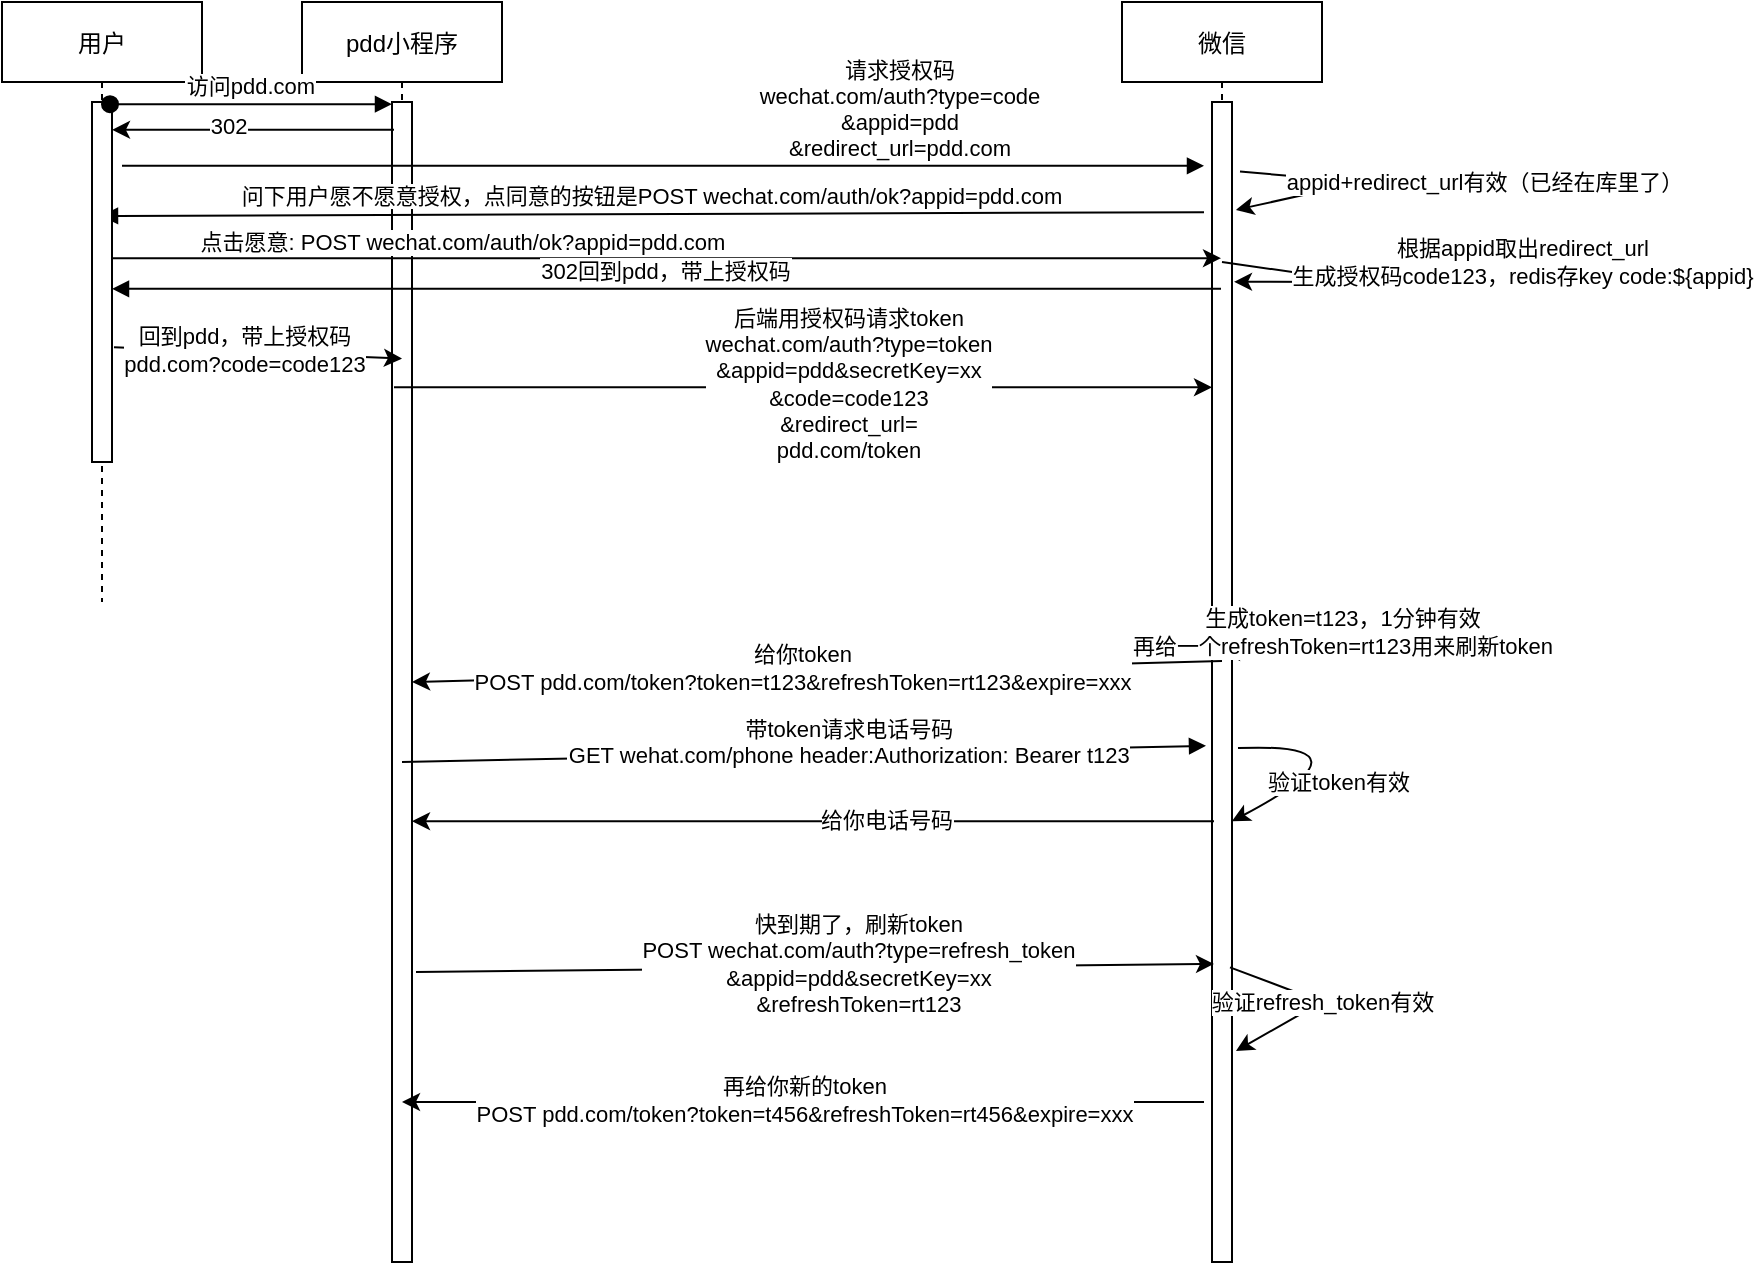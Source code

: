 <mxfile version="13.4.0" type="github">
  <diagram id="kgpKYQtTHZ0yAKxKKP6v" name="Page-1">
    <mxGraphModel dx="2276" dy="764" grid="1" gridSize="10" guides="1" tooltips="1" connect="1" arrows="1" fold="1" page="1" pageScale="1" pageWidth="850" pageHeight="1100" math="0" shadow="0">
      <root>
        <mxCell id="0" />
        <mxCell id="1" parent="0" />
        <mxCell id="3nuBFxr9cyL0pnOWT2aG-1" value="pdd小程序" style="shape=umlLifeline;perimeter=lifelinePerimeter;container=1;collapsible=0;recursiveResize=0;rounded=0;shadow=0;strokeWidth=1;" parent="1" vertex="1">
          <mxGeometry x="120" y="80" width="100" height="630" as="geometry" />
        </mxCell>
        <mxCell id="3nuBFxr9cyL0pnOWT2aG-2" value="" style="points=[];perimeter=orthogonalPerimeter;rounded=0;shadow=0;strokeWidth=1;" parent="3nuBFxr9cyL0pnOWT2aG-1" vertex="1">
          <mxGeometry x="45" y="50" width="10" height="580" as="geometry" />
        </mxCell>
        <mxCell id="3nuBFxr9cyL0pnOWT2aG-5" value="微信" style="shape=umlLifeline;perimeter=lifelinePerimeter;container=1;collapsible=0;recursiveResize=0;rounded=0;shadow=0;strokeWidth=1;" parent="1" vertex="1">
          <mxGeometry x="530" y="80" width="100" height="630" as="geometry" />
        </mxCell>
        <mxCell id="3nuBFxr9cyL0pnOWT2aG-6" value="" style="points=[];perimeter=orthogonalPerimeter;rounded=0;shadow=0;strokeWidth=1;" parent="3nuBFxr9cyL0pnOWT2aG-5" vertex="1">
          <mxGeometry x="45" y="50" width="10" height="580" as="geometry" />
        </mxCell>
        <mxCell id="aFgjdF3cAKlBIOMiIda9-23" value="" style="endArrow=classic;html=1;exitX=1.3;exitY=0.557;exitDx=0;exitDy=0;exitPerimeter=0;entryX=1;entryY=0.62;entryDx=0;entryDy=0;entryPerimeter=0;edgeStyle=orthogonalEdgeStyle;curved=1;" edge="1" parent="3nuBFxr9cyL0pnOWT2aG-5" source="3nuBFxr9cyL0pnOWT2aG-6" target="3nuBFxr9cyL0pnOWT2aG-6">
          <mxGeometry width="50" height="50" relative="1" as="geometry">
            <mxPoint x="170" y="240" as="sourcePoint" />
            <mxPoint x="60" y="217" as="targetPoint" />
            <Array as="points">
              <mxPoint x="130" y="370" />
            </Array>
          </mxGeometry>
        </mxCell>
        <mxCell id="aFgjdF3cAKlBIOMiIda9-24" value="验证token有效" style="edgeLabel;html=1;align=center;verticalAlign=middle;resizable=0;points=[];" vertex="1" connectable="0" parent="aFgjdF3cAKlBIOMiIda9-23">
          <mxGeometry x="-0.137" y="-6" relative="1" as="geometry">
            <mxPoint x="-18.04" y="13.59" as="offset" />
          </mxGeometry>
        </mxCell>
        <mxCell id="aFgjdF3cAKlBIOMiIda9-39" value="" style="endArrow=classic;html=1;entryX=1.1;entryY=0.155;entryDx=0;entryDy=0;entryPerimeter=0;" edge="1" parent="3nuBFxr9cyL0pnOWT2aG-5" target="3nuBFxr9cyL0pnOWT2aG-6">
          <mxGeometry width="50" height="50" relative="1" as="geometry">
            <mxPoint x="50" y="130" as="sourcePoint" />
            <mxPoint x="160" y="100" as="targetPoint" />
            <Array as="points">
              <mxPoint x="120" y="140" />
            </Array>
          </mxGeometry>
        </mxCell>
        <mxCell id="aFgjdF3cAKlBIOMiIda9-40" value="根据appid取出redirect_url&lt;br&gt;生成授权码code123，redis存key code:${appid}" style="edgeLabel;html=1;align=center;verticalAlign=middle;resizable=0;points=[];" vertex="1" connectable="0" parent="aFgjdF3cAKlBIOMiIda9-39">
          <mxGeometry x="-0.286" y="2" relative="1" as="geometry">
            <mxPoint x="102.2" y="-4.81" as="offset" />
          </mxGeometry>
        </mxCell>
        <mxCell id="aFgjdF3cAKlBIOMiIda9-47" value="验证refresh_token有效" style="endArrow=classic;html=1;exitX=0.9;exitY=0.746;exitDx=0;exitDy=0;exitPerimeter=0;entryX=1.2;entryY=0.818;entryDx=0;entryDy=0;entryPerimeter=0;elbow=horizontal;" edge="1" parent="3nuBFxr9cyL0pnOWT2aG-5" source="3nuBFxr9cyL0pnOWT2aG-6" target="3nuBFxr9cyL0pnOWT2aG-6">
          <mxGeometry width="50" height="50" relative="1" as="geometry">
            <mxPoint x="50" y="540" as="sourcePoint" />
            <mxPoint x="100" y="490" as="targetPoint" />
            <Array as="points">
              <mxPoint x="100" y="500" />
            </Array>
          </mxGeometry>
        </mxCell>
        <mxCell id="aFgjdF3cAKlBIOMiIda9-50" value="" style="endArrow=classic;html=1;exitX=1.4;exitY=0.06;exitDx=0;exitDy=0;exitPerimeter=0;entryX=1.2;entryY=0.093;entryDx=0;entryDy=0;entryPerimeter=0;" edge="1" parent="3nuBFxr9cyL0pnOWT2aG-5" source="3nuBFxr9cyL0pnOWT2aG-6" target="3nuBFxr9cyL0pnOWT2aG-6">
          <mxGeometry width="50" height="50" relative="1" as="geometry">
            <mxPoint x="100" y="120" as="sourcePoint" />
            <mxPoint x="150" y="70" as="targetPoint" />
            <Array as="points">
              <mxPoint x="120" y="90" />
            </Array>
          </mxGeometry>
        </mxCell>
        <mxCell id="aFgjdF3cAKlBIOMiIda9-51" value="appid+redirect_url有效（已经在库里了）" style="edgeLabel;html=1;align=center;verticalAlign=middle;resizable=0;points=[];" vertex="1" connectable="0" parent="aFgjdF3cAKlBIOMiIda9-50">
          <mxGeometry x="-0.294" y="1" relative="1" as="geometry">
            <mxPoint x="77.07" y="2.46" as="offset" />
          </mxGeometry>
        </mxCell>
        <mxCell id="3nuBFxr9cyL0pnOWT2aG-8" value="请求授权码&#xa;wechat.com/auth?type=code&#xa;&amp;appid=pdd&#xa;&amp;redirect_url=pdd.com" style="verticalAlign=bottom;endArrow=block;entryX=-0.4;entryY=0.055;shadow=0;strokeWidth=1;exitX=1.5;exitY=0.177;exitDx=0;exitDy=0;exitPerimeter=0;entryDx=0;entryDy=0;entryPerimeter=0;" parent="1" source="aFgjdF3cAKlBIOMiIda9-2" target="3nuBFxr9cyL0pnOWT2aG-6" edge="1">
          <mxGeometry x="0.439" relative="1" as="geometry">
            <mxPoint x="275" y="160" as="sourcePoint" />
            <mxPoint as="offset" />
          </mxGeometry>
        </mxCell>
        <mxCell id="3nuBFxr9cyL0pnOWT2aG-9" value="问下用户愿不愿意授权，点同意的按钮是POST wechat.com/auth/ok?appid=pdd.com" style="verticalAlign=bottom;endArrow=block;shadow=0;strokeWidth=1;exitX=-0.4;exitY=0.095;exitDx=0;exitDy=0;exitPerimeter=0;" parent="1" source="3nuBFxr9cyL0pnOWT2aG-6" edge="1">
          <mxGeometry relative="1" as="geometry">
            <mxPoint x="345" y="187" as="sourcePoint" />
            <mxPoint x="19.5" y="187" as="targetPoint" />
          </mxGeometry>
        </mxCell>
        <mxCell id="aFgjdF3cAKlBIOMiIda9-1" value="用户" style="shape=umlLifeline;perimeter=lifelinePerimeter;container=1;collapsible=0;recursiveResize=0;rounded=0;shadow=0;strokeWidth=1;" vertex="1" parent="1">
          <mxGeometry x="-30" y="80" width="100" height="300" as="geometry" />
        </mxCell>
        <mxCell id="aFgjdF3cAKlBIOMiIda9-2" value="" style="points=[];perimeter=orthogonalPerimeter;rounded=0;shadow=0;strokeWidth=1;" vertex="1" parent="aFgjdF3cAKlBIOMiIda9-1">
          <mxGeometry x="45" y="50" width="10" height="180" as="geometry" />
        </mxCell>
        <mxCell id="3nuBFxr9cyL0pnOWT2aG-3" value="访问pdd.com" style="verticalAlign=bottom;startArrow=oval;endArrow=block;startSize=8;shadow=0;strokeWidth=1;exitX=0.9;exitY=0.006;exitDx=0;exitDy=0;exitPerimeter=0;" parent="1" target="3nuBFxr9cyL0pnOWT2aG-2" edge="1" source="aFgjdF3cAKlBIOMiIda9-2">
          <mxGeometry relative="1" as="geometry">
            <mxPoint x="105" y="150" as="sourcePoint" />
          </mxGeometry>
        </mxCell>
        <mxCell id="aFgjdF3cAKlBIOMiIda9-9" value="" style="endArrow=classic;html=1;exitX=1;exitY=0.513;exitDx=0;exitDy=0;exitPerimeter=0;" edge="1" parent="1" target="3nuBFxr9cyL0pnOWT2aG-5">
          <mxGeometry width="50" height="50" relative="1" as="geometry">
            <mxPoint x="25" y="208.08" as="sourcePoint" />
            <mxPoint x="349.5" y="208.08" as="targetPoint" />
          </mxGeometry>
        </mxCell>
        <mxCell id="aFgjdF3cAKlBIOMiIda9-10" value="点击愿意: POST wechat.com/auth/ok?appid=pdd.com" style="edgeLabel;html=1;align=center;verticalAlign=middle;resizable=0;points=[];" vertex="1" connectable="0" parent="aFgjdF3cAKlBIOMiIda9-9">
          <mxGeometry x="0.227" y="2" relative="1" as="geometry">
            <mxPoint x="-165" y="-6.08" as="offset" />
          </mxGeometry>
        </mxCell>
        <mxCell id="aFgjdF3cAKlBIOMiIda9-11" value="" style="endArrow=classic;html=1;entryX=1;entryY=0.632;entryDx=0;entryDy=0;entryPerimeter=0;exitX=0.5;exitY=0.482;exitDx=0;exitDy=0;exitPerimeter=0;" edge="1" parent="1" source="3nuBFxr9cyL0pnOWT2aG-6">
          <mxGeometry width="50" height="50" relative="1" as="geometry">
            <mxPoint x="343" y="420.0" as="sourcePoint" />
            <mxPoint x="175" y="420.0" as="targetPoint" />
          </mxGeometry>
        </mxCell>
        <mxCell id="aFgjdF3cAKlBIOMiIda9-12" value="给你token&lt;br&gt;POST pdd.com/token?token=t123&amp;amp;refreshToken=rt123&amp;amp;expire=xxx" style="edgeLabel;html=1;align=center;verticalAlign=middle;resizable=0;points=[];" vertex="1" connectable="0" parent="aFgjdF3cAKlBIOMiIda9-11">
          <mxGeometry x="-0.179" y="-1" relative="1" as="geometry">
            <mxPoint x="-44" as="offset" />
          </mxGeometry>
        </mxCell>
        <mxCell id="aFgjdF3cAKlBIOMiIda9-13" value="" style="endArrow=classic;html=1;" edge="1" parent="1" source="3nuBFxr9cyL0pnOWT2aG-5" target="3nuBFxr9cyL0pnOWT2aG-5">
          <mxGeometry width="50" height="50" relative="1" as="geometry">
            <mxPoint x="460" y="280" as="sourcePoint" />
            <mxPoint x="510" y="230" as="targetPoint" />
          </mxGeometry>
        </mxCell>
        <mxCell id="aFgjdF3cAKlBIOMiIda9-14" value="生成token=t123，1分钟有效&lt;br&gt;再给一个refreshToken=rt123用来刷新token" style="edgeLabel;html=1;align=center;verticalAlign=middle;resizable=0;points=[];" vertex="1" connectable="0" parent="aFgjdF3cAKlBIOMiIda9-13">
          <mxGeometry x="-0.137" y="-6" relative="1" as="geometry">
            <mxPoint x="-9.5" y="4" as="offset" />
          </mxGeometry>
        </mxCell>
        <mxCell id="aFgjdF3cAKlBIOMiIda9-15" value="带token请求电话号码&#xa;GET wehat.com/phone header:Authorization: Bearer t123" style="verticalAlign=bottom;endArrow=block;entryX=-0.3;entryY=0.555;shadow=0;strokeWidth=1;entryDx=0;entryDy=0;entryPerimeter=0;" edge="1" parent="1" target="3nuBFxr9cyL0pnOWT2aG-6">
          <mxGeometry x="0.111" y="-10" relative="1" as="geometry">
            <mxPoint x="170" y="460" as="sourcePoint" />
            <mxPoint x="350" y="460.0" as="targetPoint" />
            <mxPoint as="offset" />
          </mxGeometry>
        </mxCell>
        <mxCell id="aFgjdF3cAKlBIOMiIda9-25" value="" style="endArrow=classic;html=1;exitX=0.1;exitY=0.62;exitDx=0;exitDy=0;exitPerimeter=0;" edge="1" parent="1" source="3nuBFxr9cyL0pnOWT2aG-6" target="3nuBFxr9cyL0pnOWT2aG-2">
          <mxGeometry width="50" height="50" relative="1" as="geometry">
            <mxPoint x="353" y="251.08" as="sourcePoint" />
            <mxPoint x="185" y="251.08" as="targetPoint" />
          </mxGeometry>
        </mxCell>
        <mxCell id="aFgjdF3cAKlBIOMiIda9-26" value="给你电话号码" style="edgeLabel;html=1;align=center;verticalAlign=middle;resizable=0;points=[];" vertex="1" connectable="0" parent="aFgjdF3cAKlBIOMiIda9-25">
          <mxGeometry x="-0.179" y="-1" relative="1" as="geometry">
            <mxPoint as="offset" />
          </mxGeometry>
        </mxCell>
        <mxCell id="aFgjdF3cAKlBIOMiIda9-36" value="302回到pdd，带上授权码" style="verticalAlign=bottom;endArrow=block;shadow=0;strokeWidth=1;entryX=1;entryY=0.519;entryDx=0;entryDy=0;entryPerimeter=0;" edge="1" parent="1" source="3nuBFxr9cyL0pnOWT2aG-5" target="aFgjdF3cAKlBIOMiIda9-2">
          <mxGeometry relative="1" as="geometry">
            <mxPoint x="355" y="197" as="sourcePoint" />
            <mxPoint x="29.5" y="197" as="targetPoint" />
          </mxGeometry>
        </mxCell>
        <mxCell id="aFgjdF3cAKlBIOMiIda9-41" value="" style="endArrow=classic;html=1;exitX=1.1;exitY=0.681;exitDx=0;exitDy=0;exitPerimeter=0;entryX=0.5;entryY=0.283;entryDx=0;entryDy=0;entryPerimeter=0;" edge="1" parent="1" source="aFgjdF3cAKlBIOMiIda9-2" target="3nuBFxr9cyL0pnOWT2aG-1">
          <mxGeometry width="50" height="50" relative="1" as="geometry">
            <mxPoint x="35" y="218.08" as="sourcePoint" />
            <mxPoint x="359.5" y="218.08" as="targetPoint" />
          </mxGeometry>
        </mxCell>
        <mxCell id="aFgjdF3cAKlBIOMiIda9-42" value="回到pdd，带上授权码&lt;br&gt;pdd.com?code=code123" style="edgeLabel;html=1;align=center;verticalAlign=middle;resizable=0;points=[];" vertex="1" connectable="0" parent="aFgjdF3cAKlBIOMiIda9-41">
          <mxGeometry x="0.227" y="2" relative="1" as="geometry">
            <mxPoint x="-23.99" as="offset" />
          </mxGeometry>
        </mxCell>
        <mxCell id="aFgjdF3cAKlBIOMiIda9-43" value="" style="endArrow=classic;html=1;exitX=0.1;exitY=0.246;exitDx=0;exitDy=0;exitPerimeter=0;entryX=0;entryY=0.246;entryDx=0;entryDy=0;entryPerimeter=0;" edge="1" parent="1" source="3nuBFxr9cyL0pnOWT2aG-2" target="3nuBFxr9cyL0pnOWT2aG-6">
          <mxGeometry width="50" height="50" relative="1" as="geometry">
            <mxPoint x="180" y="290.67" as="sourcePoint" />
            <mxPoint x="310" y="290" as="targetPoint" />
          </mxGeometry>
        </mxCell>
        <mxCell id="aFgjdF3cAKlBIOMiIda9-44" value="后端用授权码请求token&lt;br&gt;wechat.com/auth?type=token&lt;br&gt;&amp;amp;appid=pdd&amp;amp;secretKey=xx&lt;br&gt;&amp;amp;code=code123&lt;br&gt;&amp;amp;redirect_url=&lt;br&gt;pdd.com/token" style="edgeLabel;html=1;align=center;verticalAlign=middle;resizable=0;points=[];" vertex="1" connectable="0" parent="aFgjdF3cAKlBIOMiIda9-43">
          <mxGeometry x="0.227" y="2" relative="1" as="geometry">
            <mxPoint x="-23.99" as="offset" />
          </mxGeometry>
        </mxCell>
        <mxCell id="aFgjdF3cAKlBIOMiIda9-45" value="" style="endArrow=classic;html=1;exitX=1.2;exitY=0.75;exitDx=0;exitDy=0;exitPerimeter=0;entryX=0.1;entryY=0.743;entryDx=0;entryDy=0;entryPerimeter=0;" edge="1" parent="1" source="3nuBFxr9cyL0pnOWT2aG-2" target="3nuBFxr9cyL0pnOWT2aG-6">
          <mxGeometry width="50" height="50" relative="1" as="geometry">
            <mxPoint x="176" y="297.76" as="sourcePoint" />
            <mxPoint x="585" y="297.76" as="targetPoint" />
          </mxGeometry>
        </mxCell>
        <mxCell id="aFgjdF3cAKlBIOMiIda9-46" value="快到期了，刷新token&lt;br&gt;POST wechat.com/auth?type=refresh_token&lt;br&gt;&amp;amp;appid=pdd&amp;amp;secretKey=xx&lt;br&gt;&amp;amp;refreshToken=rt123" style="edgeLabel;html=1;align=center;verticalAlign=middle;resizable=0;points=[];" vertex="1" connectable="0" parent="aFgjdF3cAKlBIOMiIda9-45">
          <mxGeometry x="0.227" y="2" relative="1" as="geometry">
            <mxPoint x="-23.99" as="offset" />
          </mxGeometry>
        </mxCell>
        <mxCell id="aFgjdF3cAKlBIOMiIda9-48" value="" style="endArrow=classic;html=1;exitX=0.1;exitY=0.62;exitDx=0;exitDy=0;exitPerimeter=0;" edge="1" parent="1">
          <mxGeometry width="50" height="50" relative="1" as="geometry">
            <mxPoint x="571" y="630" as="sourcePoint" />
            <mxPoint x="170" y="630" as="targetPoint" />
          </mxGeometry>
        </mxCell>
        <mxCell id="aFgjdF3cAKlBIOMiIda9-49" value="再给你新的token&lt;br&gt;POST pdd.com/token?token=t456&amp;amp;refreshToken=rt456&amp;amp;expire=xxx" style="edgeLabel;html=1;align=center;verticalAlign=middle;resizable=0;points=[];" vertex="1" connectable="0" parent="aFgjdF3cAKlBIOMiIda9-48">
          <mxGeometry x="-0.179" y="-1" relative="1" as="geometry">
            <mxPoint x="-36" as="offset" />
          </mxGeometry>
        </mxCell>
        <mxCell id="aFgjdF3cAKlBIOMiIda9-53" value="" style="endArrow=classic;html=1;exitX=0.1;exitY=0.024;exitDx=0;exitDy=0;exitPerimeter=0;" edge="1" parent="1" source="3nuBFxr9cyL0pnOWT2aG-2" target="aFgjdF3cAKlBIOMiIda9-2">
          <mxGeometry width="50" height="50" relative="1" as="geometry">
            <mxPoint x="-140" y="240" as="sourcePoint" />
            <mxPoint x="-90" y="190" as="targetPoint" />
          </mxGeometry>
        </mxCell>
        <mxCell id="aFgjdF3cAKlBIOMiIda9-54" value="302" style="edgeLabel;html=1;align=center;verticalAlign=middle;resizable=0;points=[];" vertex="1" connectable="0" parent="aFgjdF3cAKlBIOMiIda9-53">
          <mxGeometry x="0.176" y="-2" relative="1" as="geometry">
            <mxPoint as="offset" />
          </mxGeometry>
        </mxCell>
      </root>
    </mxGraphModel>
  </diagram>
</mxfile>

